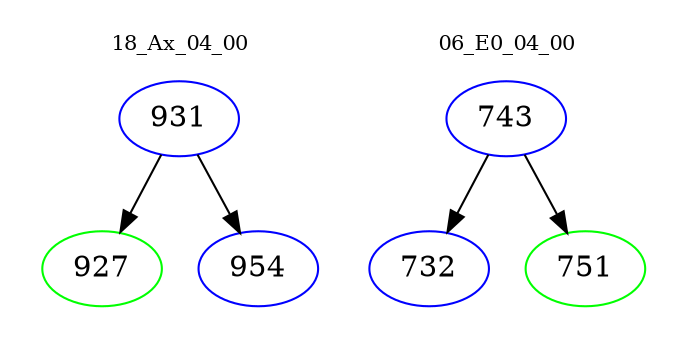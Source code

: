 digraph{
subgraph cluster_0 {
color = white
label = "18_Ax_04_00";
fontsize=10;
T0_931 [label="931", color="blue"]
T0_931 -> T0_927 [color="black"]
T0_927 [label="927", color="green"]
T0_931 -> T0_954 [color="black"]
T0_954 [label="954", color="blue"]
}
subgraph cluster_1 {
color = white
label = "06_E0_04_00";
fontsize=10;
T1_743 [label="743", color="blue"]
T1_743 -> T1_732 [color="black"]
T1_732 [label="732", color="blue"]
T1_743 -> T1_751 [color="black"]
T1_751 [label="751", color="green"]
}
}
